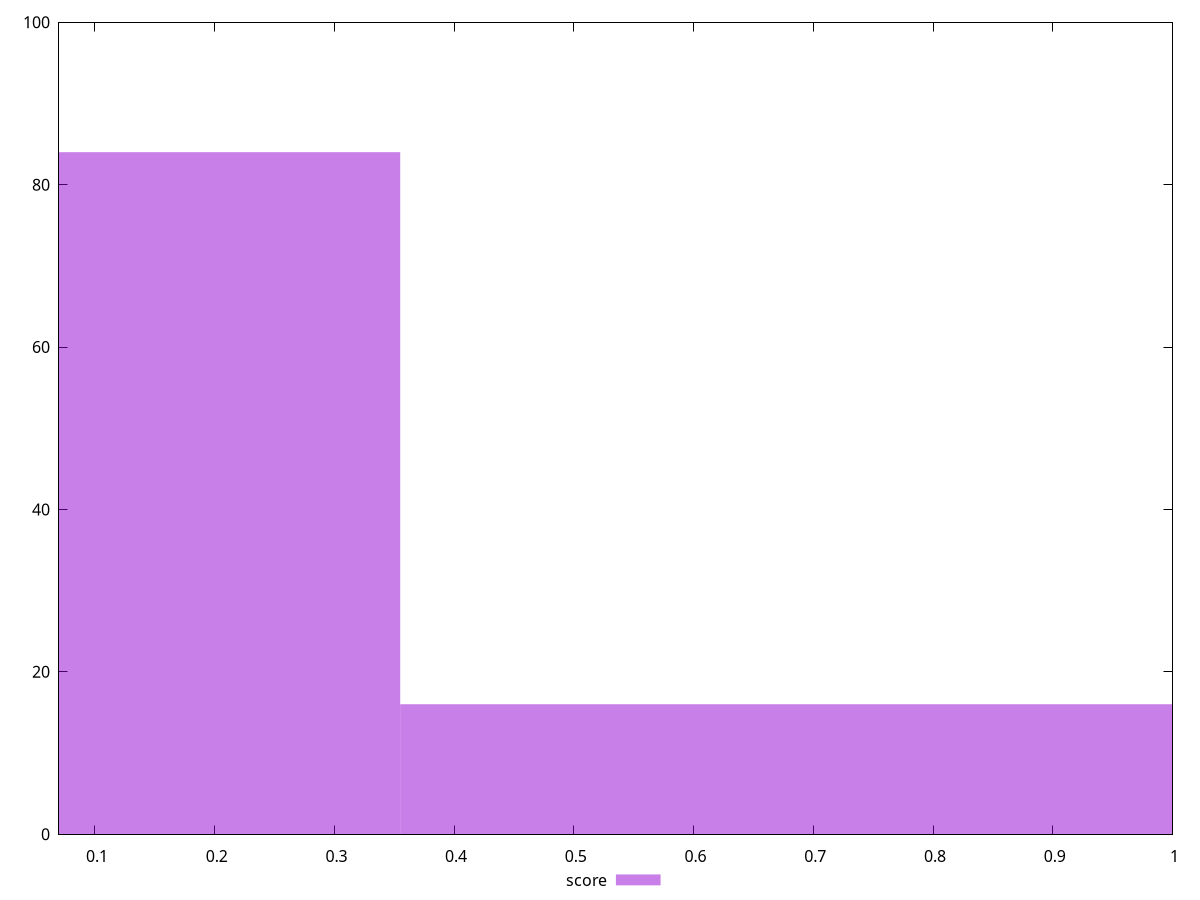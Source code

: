 reset

$score <<EOF
0 84
0.7099753885555743 16
EOF

set key outside below
set boxwidth 0.7099753885555743
set xrange [0.07:1]
set yrange [0:100]
set trange [0:100]
set style fill transparent solid 0.5 noborder
set terminal svg size 640, 490 enhanced background rgb 'white'
set output "reports/report_00028_2021-02-24T12-49-42.674Z/uses-long-cache-ttl/samples/agenda/score/histogram.svg"

plot $score title "score" with boxes

reset
